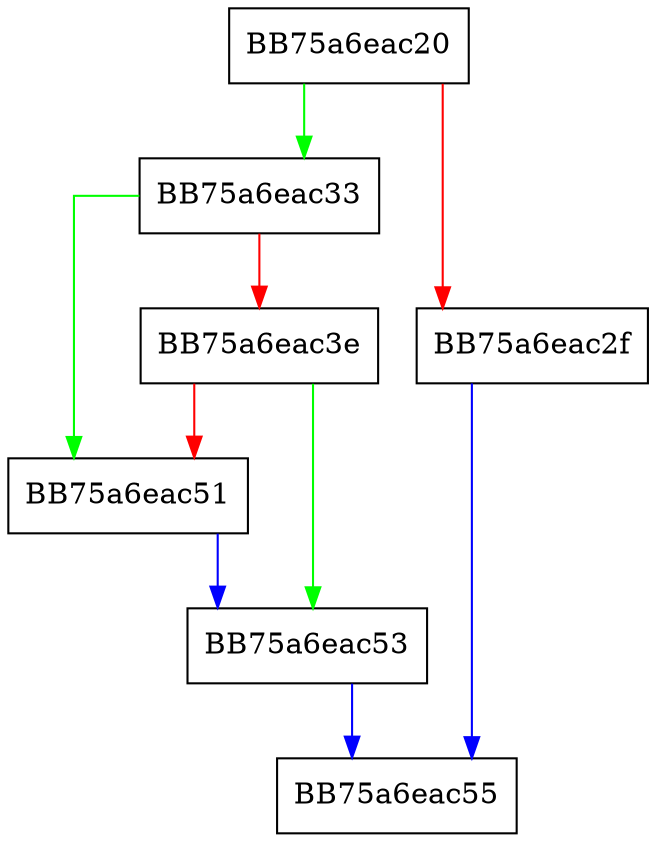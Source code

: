 digraph declare {
  node [shape="box"];
  graph [splines=ortho];
  BB75a6eac20 -> BB75a6eac33 [color="green"];
  BB75a6eac20 -> BB75a6eac2f [color="red"];
  BB75a6eac2f -> BB75a6eac55 [color="blue"];
  BB75a6eac33 -> BB75a6eac51 [color="green"];
  BB75a6eac33 -> BB75a6eac3e [color="red"];
  BB75a6eac3e -> BB75a6eac53 [color="green"];
  BB75a6eac3e -> BB75a6eac51 [color="red"];
  BB75a6eac51 -> BB75a6eac53 [color="blue"];
  BB75a6eac53 -> BB75a6eac55 [color="blue"];
}